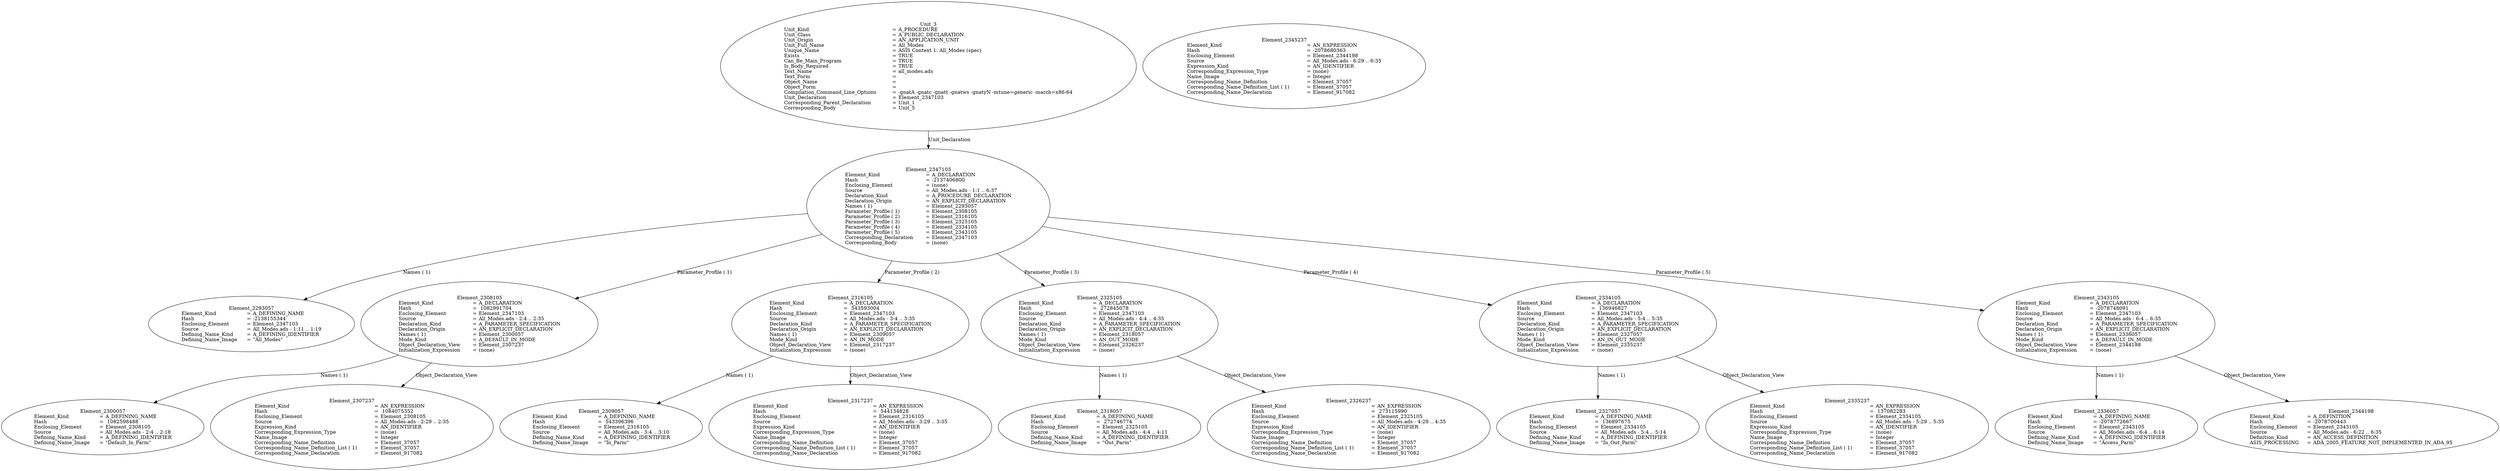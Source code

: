digraph "all_modes.adt" {
  Unit_3 -> Element_2347103
      [ label=Unit_Declaration ];
  Unit_3
      [ label=<<TABLE BORDER="0" CELLBORDER="0" CELLSPACING="0" CELLPADDING="0"> 
          <TR><TD COLSPAN="3">Unit_3</TD></TR>
          <TR><TD ALIGN="LEFT">Unit_Kind   </TD><TD> = </TD><TD ALIGN="LEFT">A_PROCEDURE</TD></TR>
          <TR><TD ALIGN="LEFT">Unit_Class   </TD><TD> = </TD><TD ALIGN="LEFT">A_PUBLIC_DECLARATION</TD></TR>
          <TR><TD ALIGN="LEFT">Unit_Origin   </TD><TD> = </TD><TD ALIGN="LEFT">AN_APPLICATION_UNIT</TD></TR>
          <TR><TD ALIGN="LEFT">Unit_Full_Name    </TD><TD> = </TD><TD ALIGN="LEFT">All_Modes</TD></TR>
          <TR><TD ALIGN="LEFT">Unique_Name   </TD><TD> = </TD><TD ALIGN="LEFT">ASIS Context 1: All_Modes (spec)</TD></TR>
          <TR><TD ALIGN="LEFT">Exists  </TD><TD> = </TD><TD ALIGN="LEFT">TRUE</TD></TR>
          <TR><TD ALIGN="LEFT">Can_Be_Main_Program     </TD><TD> = </TD><TD ALIGN="LEFT">TRUE</TD></TR>
          <TR><TD ALIGN="LEFT">Is_Body_Required     </TD><TD> = </TD><TD ALIGN="LEFT">TRUE</TD></TR>
          <TR><TD ALIGN="LEFT">Text_Name   </TD><TD> = </TD><TD ALIGN="LEFT">all_modes.ads</TD></TR>
          <TR><TD ALIGN="LEFT">Text_Form   </TD><TD> = </TD><TD ALIGN="LEFT"></TD></TR>
          <TR><TD ALIGN="LEFT">Object_Name   </TD><TD> = </TD><TD ALIGN="LEFT"></TD></TR>
          <TR><TD ALIGN="LEFT">Object_Form   </TD><TD> = </TD><TD ALIGN="LEFT"></TD></TR>
          <TR><TD ALIGN="LEFT">Compilation_Command_Line_Options         </TD><TD> = </TD><TD ALIGN="LEFT">-gnatA -gnatc -gnatt -gnatws -gnatyN -mtune=generic -march=x86-64</TD></TR>
          <TR><TD ALIGN="LEFT">Unit_Declaration     </TD><TD> = </TD><TD ALIGN="LEFT">Element_2347103</TD></TR>
          <TR><TD ALIGN="LEFT">Corresponding_Parent_Declaration         </TD><TD> = </TD><TD ALIGN="LEFT">Unit_1</TD></TR>
          <TR><TD ALIGN="LEFT">Corresponding_Body     </TD><TD> = </TD><TD ALIGN="LEFT">Unit_5</TD></TR>
          </TABLE>> ];
  Element_2347103 -> Element_2293057
      [ label="Names ( 1)" ];
  Element_2347103 -> Element_2308105
      [ label="Parameter_Profile ( 1)" ];
  Element_2347103 -> Element_2316105
      [ label="Parameter_Profile ( 2)" ];
  Element_2347103 -> Element_2325105
      [ label="Parameter_Profile ( 3)" ];
  Element_2347103 -> Element_2334105
      [ label="Parameter_Profile ( 4)" ];
  Element_2347103 -> Element_2343105
      [ label="Parameter_Profile ( 5)" ];
  Element_2347103
      [ label=<<TABLE BORDER="0" CELLBORDER="0" CELLSPACING="0" CELLPADDING="0"> 
          <TR><TD COLSPAN="3">Element_2347103</TD></TR>
          <TR><TD ALIGN="LEFT">Element_Kind    </TD><TD> = </TD><TD ALIGN="LEFT">A_DECLARATION</TD></TR>
          <TR><TD ALIGN="LEFT">Hash  </TD><TD> = </TD><TD ALIGN="LEFT">-2137406800</TD></TR>
          <TR><TD ALIGN="LEFT">Enclosing_Element     </TD><TD> = </TD><TD ALIGN="LEFT">(none)</TD></TR>
          <TR><TD ALIGN="LEFT">Source  </TD><TD> = </TD><TD ALIGN="LEFT">All_Modes.ads - 1:1 .. 6:37</TD></TR>
          <TR><TD ALIGN="LEFT">Declaration_Kind     </TD><TD> = </TD><TD ALIGN="LEFT">A_PROCEDURE_DECLARATION</TD></TR>
          <TR><TD ALIGN="LEFT">Declaration_Origin     </TD><TD> = </TD><TD ALIGN="LEFT">AN_EXPLICIT_DECLARATION</TD></TR>
          <TR><TD ALIGN="LEFT">Names ( 1)   </TD><TD> = </TD><TD ALIGN="LEFT">Element_2293057</TD></TR>
          <TR><TD ALIGN="LEFT">Parameter_Profile ( 1)      </TD><TD> = </TD><TD ALIGN="LEFT">Element_2308105</TD></TR>
          <TR><TD ALIGN="LEFT">Parameter_Profile ( 2)      </TD><TD> = </TD><TD ALIGN="LEFT">Element_2316105</TD></TR>
          <TR><TD ALIGN="LEFT">Parameter_Profile ( 3)      </TD><TD> = </TD><TD ALIGN="LEFT">Element_2325105</TD></TR>
          <TR><TD ALIGN="LEFT">Parameter_Profile ( 4)      </TD><TD> = </TD><TD ALIGN="LEFT">Element_2334105</TD></TR>
          <TR><TD ALIGN="LEFT">Parameter_Profile ( 5)      </TD><TD> = </TD><TD ALIGN="LEFT">Element_2343105</TD></TR>
          <TR><TD ALIGN="LEFT">Corresponding_Declaration       </TD><TD> = </TD><TD ALIGN="LEFT">Element_2347103</TD></TR>
          <TR><TD ALIGN="LEFT">Corresponding_Body     </TD><TD> = </TD><TD ALIGN="LEFT">(none)</TD></TR>
          </TABLE>> ];
  Element_2293057
      [ label=<<TABLE BORDER="0" CELLBORDER="0" CELLSPACING="0" CELLPADDING="0"> 
          <TR><TD COLSPAN="3">Element_2293057</TD></TR>
          <TR><TD ALIGN="LEFT">Element_Kind    </TD><TD> = </TD><TD ALIGN="LEFT">A_DEFINING_NAME</TD></TR>
          <TR><TD ALIGN="LEFT">Hash  </TD><TD> = </TD><TD ALIGN="LEFT">-2138155344</TD></TR>
          <TR><TD ALIGN="LEFT">Enclosing_Element     </TD><TD> = </TD><TD ALIGN="LEFT">Element_2347103</TD></TR>
          <TR><TD ALIGN="LEFT">Source  </TD><TD> = </TD><TD ALIGN="LEFT">All_Modes.ads - 1:11 .. 1:19</TD></TR>
          <TR><TD ALIGN="LEFT">Defining_Name_Kind     </TD><TD> = </TD><TD ALIGN="LEFT">A_DEFINING_IDENTIFIER</TD></TR>
          <TR><TD ALIGN="LEFT">Defining_Name_Image     </TD><TD> = </TD><TD ALIGN="LEFT">"All_Modes"</TD></TR>
          </TABLE>> ];
  Element_2308105 -> Element_2300057
      [ label="Names ( 1)" ];
  Element_2308105 -> Element_2307237
      [ label=Object_Declaration_View ];
  Element_2308105
      [ label=<<TABLE BORDER="0" CELLBORDER="0" CELLSPACING="0" CELLPADDING="0"> 
          <TR><TD COLSPAN="3">Element_2308105</TD></TR>
          <TR><TD ALIGN="LEFT">Element_Kind    </TD><TD> = </TD><TD ALIGN="LEFT">A_DECLARATION</TD></TR>
          <TR><TD ALIGN="LEFT">Hash  </TD><TD> = </TD><TD ALIGN="LEFT"> 1082991704</TD></TR>
          <TR><TD ALIGN="LEFT">Enclosing_Element     </TD><TD> = </TD><TD ALIGN="LEFT">Element_2347103</TD></TR>
          <TR><TD ALIGN="LEFT">Source  </TD><TD> = </TD><TD ALIGN="LEFT">All_Modes.ads - 2:4 .. 2:35</TD></TR>
          <TR><TD ALIGN="LEFT">Declaration_Kind     </TD><TD> = </TD><TD ALIGN="LEFT">A_PARAMETER_SPECIFICATION</TD></TR>
          <TR><TD ALIGN="LEFT">Declaration_Origin     </TD><TD> = </TD><TD ALIGN="LEFT">AN_EXPLICIT_DECLARATION</TD></TR>
          <TR><TD ALIGN="LEFT">Names ( 1)   </TD><TD> = </TD><TD ALIGN="LEFT">Element_2300057</TD></TR>
          <TR><TD ALIGN="LEFT">Mode_Kind   </TD><TD> = </TD><TD ALIGN="LEFT">A_DEFAULT_IN_MODE</TD></TR>
          <TR><TD ALIGN="LEFT">Object_Declaration_View      </TD><TD> = </TD><TD ALIGN="LEFT">Element_2307237</TD></TR>
          <TR><TD ALIGN="LEFT">Initialization_Expression       </TD><TD> = </TD><TD ALIGN="LEFT">(none)</TD></TR>
          </TABLE>> ];
  Element_2300057
      [ label=<<TABLE BORDER="0" CELLBORDER="0" CELLSPACING="0" CELLPADDING="0"> 
          <TR><TD COLSPAN="3">Element_2300057</TD></TR>
          <TR><TD ALIGN="LEFT">Element_Kind    </TD><TD> = </TD><TD ALIGN="LEFT">A_DEFINING_NAME</TD></TR>
          <TR><TD ALIGN="LEFT">Hash  </TD><TD> = </TD><TD ALIGN="LEFT"> 1082598488</TD></TR>
          <TR><TD ALIGN="LEFT">Enclosing_Element     </TD><TD> = </TD><TD ALIGN="LEFT">Element_2308105</TD></TR>
          <TR><TD ALIGN="LEFT">Source  </TD><TD> = </TD><TD ALIGN="LEFT">All_Modes.ads - 2:4 .. 2:18</TD></TR>
          <TR><TD ALIGN="LEFT">Defining_Name_Kind     </TD><TD> = </TD><TD ALIGN="LEFT">A_DEFINING_IDENTIFIER</TD></TR>
          <TR><TD ALIGN="LEFT">Defining_Name_Image     </TD><TD> = </TD><TD ALIGN="LEFT">"Default_In_Parm"</TD></TR>
          </TABLE>> ];
  Element_2307237
      [ label=<<TABLE BORDER="0" CELLBORDER="0" CELLSPACING="0" CELLPADDING="0"> 
          <TR><TD COLSPAN="3">Element_2307237</TD></TR>
          <TR><TD ALIGN="LEFT">Element_Kind    </TD><TD> = </TD><TD ALIGN="LEFT">AN_EXPRESSION</TD></TR>
          <TR><TD ALIGN="LEFT">Hash  </TD><TD> = </TD><TD ALIGN="LEFT"> 1084075352</TD></TR>
          <TR><TD ALIGN="LEFT">Enclosing_Element     </TD><TD> = </TD><TD ALIGN="LEFT">Element_2308105</TD></TR>
          <TR><TD ALIGN="LEFT">Source  </TD><TD> = </TD><TD ALIGN="LEFT">All_Modes.ads - 2:29 .. 2:35</TD></TR>
          <TR><TD ALIGN="LEFT">Expression_Kind    </TD><TD> = </TD><TD ALIGN="LEFT">AN_IDENTIFIER</TD></TR>
          <TR><TD ALIGN="LEFT">Corresponding_Expression_Type        </TD><TD> = </TD><TD ALIGN="LEFT">(none)</TD></TR>
          <TR><TD ALIGN="LEFT">Name_Image   </TD><TD> = </TD><TD ALIGN="LEFT">Integer</TD></TR>
          <TR><TD ALIGN="LEFT">Corresponding_Name_Definition        </TD><TD> = </TD><TD ALIGN="LEFT">Element_37057</TD></TR>
          <TR><TD ALIGN="LEFT">Corresponding_Name_Definition_List ( 1)          </TD><TD> = </TD><TD ALIGN="LEFT">Element_37057</TD></TR>
          <TR><TD ALIGN="LEFT">Corresponding_Name_Declaration        </TD><TD> = </TD><TD ALIGN="LEFT">Element_917082</TD></TR>
          </TABLE>> ];
  Element_2316105 -> Element_2309057
      [ label="Names ( 1)" ];
  Element_2316105 -> Element_2317237
      [ label=Object_Declaration_View ];
  Element_2316105
      [ label=<<TABLE BORDER="0" CELLBORDER="0" CELLSPACING="0" CELLPADDING="0"> 
          <TR><TD COLSPAN="3">Element_2316105</TD></TR>
          <TR><TD ALIGN="LEFT">Element_Kind    </TD><TD> = </TD><TD ALIGN="LEFT">A_DECLARATION</TD></TR>
          <TR><TD ALIGN="LEFT">Hash  </TD><TD> = </TD><TD ALIGN="LEFT"> 543593004</TD></TR>
          <TR><TD ALIGN="LEFT">Enclosing_Element     </TD><TD> = </TD><TD ALIGN="LEFT">Element_2347103</TD></TR>
          <TR><TD ALIGN="LEFT">Source  </TD><TD> = </TD><TD ALIGN="LEFT">All_Modes.ads - 3:4 .. 3:35</TD></TR>
          <TR><TD ALIGN="LEFT">Declaration_Kind     </TD><TD> = </TD><TD ALIGN="LEFT">A_PARAMETER_SPECIFICATION</TD></TR>
          <TR><TD ALIGN="LEFT">Declaration_Origin     </TD><TD> = </TD><TD ALIGN="LEFT">AN_EXPLICIT_DECLARATION</TD></TR>
          <TR><TD ALIGN="LEFT">Names ( 1)   </TD><TD> = </TD><TD ALIGN="LEFT">Element_2309057</TD></TR>
          <TR><TD ALIGN="LEFT">Mode_Kind   </TD><TD> = </TD><TD ALIGN="LEFT">AN_IN_MODE</TD></TR>
          <TR><TD ALIGN="LEFT">Object_Declaration_View      </TD><TD> = </TD><TD ALIGN="LEFT">Element_2317237</TD></TR>
          <TR><TD ALIGN="LEFT">Initialization_Expression       </TD><TD> = </TD><TD ALIGN="LEFT">(none)</TD></TR>
          </TABLE>> ];
  Element_2309057
      [ label=<<TABLE BORDER="0" CELLBORDER="0" CELLSPACING="0" CELLPADDING="0"> 
          <TR><TD COLSPAN="3">Element_2309057</TD></TR>
          <TR><TD ALIGN="LEFT">Element_Kind    </TD><TD> = </TD><TD ALIGN="LEFT">A_DEFINING_NAME</TD></TR>
          <TR><TD ALIGN="LEFT">Hash  </TD><TD> = </TD><TD ALIGN="LEFT"> 543396396</TD></TR>
          <TR><TD ALIGN="LEFT">Enclosing_Element     </TD><TD> = </TD><TD ALIGN="LEFT">Element_2316105</TD></TR>
          <TR><TD ALIGN="LEFT">Source  </TD><TD> = </TD><TD ALIGN="LEFT">All_Modes.ads - 3:4 .. 3:10</TD></TR>
          <TR><TD ALIGN="LEFT">Defining_Name_Kind     </TD><TD> = </TD><TD ALIGN="LEFT">A_DEFINING_IDENTIFIER</TD></TR>
          <TR><TD ALIGN="LEFT">Defining_Name_Image     </TD><TD> = </TD><TD ALIGN="LEFT">"In_Parm"</TD></TR>
          </TABLE>> ];
  Element_2317237
      [ label=<<TABLE BORDER="0" CELLBORDER="0" CELLSPACING="0" CELLPADDING="0"> 
          <TR><TD COLSPAN="3">Element_2317237</TD></TR>
          <TR><TD ALIGN="LEFT">Element_Kind    </TD><TD> = </TD><TD ALIGN="LEFT">AN_EXPRESSION</TD></TR>
          <TR><TD ALIGN="LEFT">Hash  </TD><TD> = </TD><TD ALIGN="LEFT"> 544134828</TD></TR>
          <TR><TD ALIGN="LEFT">Enclosing_Element     </TD><TD> = </TD><TD ALIGN="LEFT">Element_2316105</TD></TR>
          <TR><TD ALIGN="LEFT">Source  </TD><TD> = </TD><TD ALIGN="LEFT">All_Modes.ads - 3:29 .. 3:35</TD></TR>
          <TR><TD ALIGN="LEFT">Expression_Kind    </TD><TD> = </TD><TD ALIGN="LEFT">AN_IDENTIFIER</TD></TR>
          <TR><TD ALIGN="LEFT">Corresponding_Expression_Type        </TD><TD> = </TD><TD ALIGN="LEFT">(none)</TD></TR>
          <TR><TD ALIGN="LEFT">Name_Image   </TD><TD> = </TD><TD ALIGN="LEFT">Integer</TD></TR>
          <TR><TD ALIGN="LEFT">Corresponding_Name_Definition        </TD><TD> = </TD><TD ALIGN="LEFT">Element_37057</TD></TR>
          <TR><TD ALIGN="LEFT">Corresponding_Name_Definition_List ( 1)          </TD><TD> = </TD><TD ALIGN="LEFT">Element_37057</TD></TR>
          <TR><TD ALIGN="LEFT">Corresponding_Name_Declaration        </TD><TD> = </TD><TD ALIGN="LEFT">Element_917082</TD></TR>
          </TABLE>> ];
  Element_2325105 -> Element_2318057
      [ label="Names ( 1)" ];
  Element_2325105 -> Element_2326237
      [ label=Object_Declaration_View ];
  Element_2325105
      [ label=<<TABLE BORDER="0" CELLBORDER="0" CELLSPACING="0" CELLPADDING="0"> 
          <TR><TD COLSPAN="3">Element_2325105</TD></TR>
          <TR><TD ALIGN="LEFT">Element_Kind    </TD><TD> = </TD><TD ALIGN="LEFT">A_DECLARATION</TD></TR>
          <TR><TD ALIGN="LEFT">Hash  </TD><TD> = </TD><TD ALIGN="LEFT"> 272845078</TD></TR>
          <TR><TD ALIGN="LEFT">Enclosing_Element     </TD><TD> = </TD><TD ALIGN="LEFT">Element_2347103</TD></TR>
          <TR><TD ALIGN="LEFT">Source  </TD><TD> = </TD><TD ALIGN="LEFT">All_Modes.ads - 4:4 .. 4:35</TD></TR>
          <TR><TD ALIGN="LEFT">Declaration_Kind     </TD><TD> = </TD><TD ALIGN="LEFT">A_PARAMETER_SPECIFICATION</TD></TR>
          <TR><TD ALIGN="LEFT">Declaration_Origin     </TD><TD> = </TD><TD ALIGN="LEFT">AN_EXPLICIT_DECLARATION</TD></TR>
          <TR><TD ALIGN="LEFT">Names ( 1)   </TD><TD> = </TD><TD ALIGN="LEFT">Element_2318057</TD></TR>
          <TR><TD ALIGN="LEFT">Mode_Kind   </TD><TD> = </TD><TD ALIGN="LEFT">AN_OUT_MODE</TD></TR>
          <TR><TD ALIGN="LEFT">Object_Declaration_View      </TD><TD> = </TD><TD ALIGN="LEFT">Element_2326237</TD></TR>
          <TR><TD ALIGN="LEFT">Initialization_Expression       </TD><TD> = </TD><TD ALIGN="LEFT">(none)</TD></TR>
          </TABLE>> ];
  Element_2318057
      [ label=<<TABLE BORDER="0" CELLBORDER="0" CELLSPACING="0" CELLPADDING="0"> 
          <TR><TD COLSPAN="3">Element_2318057</TD></TR>
          <TR><TD ALIGN="LEFT">Element_Kind    </TD><TD> = </TD><TD ALIGN="LEFT">A_DEFINING_NAME</TD></TR>
          <TR><TD ALIGN="LEFT">Hash  </TD><TD> = </TD><TD ALIGN="LEFT"> 272746774</TD></TR>
          <TR><TD ALIGN="LEFT">Enclosing_Element     </TD><TD> = </TD><TD ALIGN="LEFT">Element_2325105</TD></TR>
          <TR><TD ALIGN="LEFT">Source  </TD><TD> = </TD><TD ALIGN="LEFT">All_Modes.ads - 4:4 .. 4:11</TD></TR>
          <TR><TD ALIGN="LEFT">Defining_Name_Kind     </TD><TD> = </TD><TD ALIGN="LEFT">A_DEFINING_IDENTIFIER</TD></TR>
          <TR><TD ALIGN="LEFT">Defining_Name_Image     </TD><TD> = </TD><TD ALIGN="LEFT">"Out_Parm"</TD></TR>
          </TABLE>> ];
  Element_2326237
      [ label=<<TABLE BORDER="0" CELLBORDER="0" CELLSPACING="0" CELLPADDING="0"> 
          <TR><TD COLSPAN="3">Element_2326237</TD></TR>
          <TR><TD ALIGN="LEFT">Element_Kind    </TD><TD> = </TD><TD ALIGN="LEFT">AN_EXPRESSION</TD></TR>
          <TR><TD ALIGN="LEFT">Hash  </TD><TD> = </TD><TD ALIGN="LEFT"> 273115990</TD></TR>
          <TR><TD ALIGN="LEFT">Enclosing_Element     </TD><TD> = </TD><TD ALIGN="LEFT">Element_2325105</TD></TR>
          <TR><TD ALIGN="LEFT">Source  </TD><TD> = </TD><TD ALIGN="LEFT">All_Modes.ads - 4:29 .. 4:35</TD></TR>
          <TR><TD ALIGN="LEFT">Expression_Kind    </TD><TD> = </TD><TD ALIGN="LEFT">AN_IDENTIFIER</TD></TR>
          <TR><TD ALIGN="LEFT">Corresponding_Expression_Type        </TD><TD> = </TD><TD ALIGN="LEFT">(none)</TD></TR>
          <TR><TD ALIGN="LEFT">Name_Image   </TD><TD> = </TD><TD ALIGN="LEFT">Integer</TD></TR>
          <TR><TD ALIGN="LEFT">Corresponding_Name_Definition        </TD><TD> = </TD><TD ALIGN="LEFT">Element_37057</TD></TR>
          <TR><TD ALIGN="LEFT">Corresponding_Name_Definition_List ( 1)          </TD><TD> = </TD><TD ALIGN="LEFT">Element_37057</TD></TR>
          <TR><TD ALIGN="LEFT">Corresponding_Name_Declaration        </TD><TD> = </TD><TD ALIGN="LEFT">Element_917082</TD></TR>
          </TABLE>> ];
  Element_2334105 -> Element_2327057
      [ label="Names ( 1)" ];
  Element_2334105 -> Element_2335237
      [ label=Object_Declaration_View ];
  Element_2334105
      [ label=<<TABLE BORDER="0" CELLBORDER="0" CELLSPACING="0" CELLPADDING="0"> 
          <TR><TD COLSPAN="3">Element_2334105</TD></TR>
          <TR><TD ALIGN="LEFT">Element_Kind    </TD><TD> = </TD><TD ALIGN="LEFT">A_DECLARATION</TD></TR>
          <TR><TD ALIGN="LEFT">Hash  </TD><TD> = </TD><TD ALIGN="LEFT"> 136946827</TD></TR>
          <TR><TD ALIGN="LEFT">Enclosing_Element     </TD><TD> = </TD><TD ALIGN="LEFT">Element_2347103</TD></TR>
          <TR><TD ALIGN="LEFT">Source  </TD><TD> = </TD><TD ALIGN="LEFT">All_Modes.ads - 5:4 .. 5:35</TD></TR>
          <TR><TD ALIGN="LEFT">Declaration_Kind     </TD><TD> = </TD><TD ALIGN="LEFT">A_PARAMETER_SPECIFICATION</TD></TR>
          <TR><TD ALIGN="LEFT">Declaration_Origin     </TD><TD> = </TD><TD ALIGN="LEFT">AN_EXPLICIT_DECLARATION</TD></TR>
          <TR><TD ALIGN="LEFT">Names ( 1)   </TD><TD> = </TD><TD ALIGN="LEFT">Element_2327057</TD></TR>
          <TR><TD ALIGN="LEFT">Mode_Kind   </TD><TD> = </TD><TD ALIGN="LEFT">AN_IN_OUT_MODE</TD></TR>
          <TR><TD ALIGN="LEFT">Object_Declaration_View      </TD><TD> = </TD><TD ALIGN="LEFT">Element_2335237</TD></TR>
          <TR><TD ALIGN="LEFT">Initialization_Expression       </TD><TD> = </TD><TD ALIGN="LEFT">(none)</TD></TR>
          </TABLE>> ];
  Element_2327057
      [ label=<<TABLE BORDER="0" CELLBORDER="0" CELLSPACING="0" CELLPADDING="0"> 
          <TR><TD COLSPAN="3">Element_2327057</TD></TR>
          <TR><TD ALIGN="LEFT">Element_Kind    </TD><TD> = </TD><TD ALIGN="LEFT">A_DEFINING_NAME</TD></TR>
          <TR><TD ALIGN="LEFT">Hash  </TD><TD> = </TD><TD ALIGN="LEFT"> 136897675</TD></TR>
          <TR><TD ALIGN="LEFT">Enclosing_Element     </TD><TD> = </TD><TD ALIGN="LEFT">Element_2334105</TD></TR>
          <TR><TD ALIGN="LEFT">Source  </TD><TD> = </TD><TD ALIGN="LEFT">All_Modes.ads - 5:4 .. 5:14</TD></TR>
          <TR><TD ALIGN="LEFT">Defining_Name_Kind     </TD><TD> = </TD><TD ALIGN="LEFT">A_DEFINING_IDENTIFIER</TD></TR>
          <TR><TD ALIGN="LEFT">Defining_Name_Image     </TD><TD> = </TD><TD ALIGN="LEFT">"In_Out_Parm"</TD></TR>
          </TABLE>> ];
  Element_2335237
      [ label=<<TABLE BORDER="0" CELLBORDER="0" CELLSPACING="0" CELLPADDING="0"> 
          <TR><TD COLSPAN="3">Element_2335237</TD></TR>
          <TR><TD ALIGN="LEFT">Element_Kind    </TD><TD> = </TD><TD ALIGN="LEFT">AN_EXPRESSION</TD></TR>
          <TR><TD ALIGN="LEFT">Hash  </TD><TD> = </TD><TD ALIGN="LEFT"> 137082283</TD></TR>
          <TR><TD ALIGN="LEFT">Enclosing_Element     </TD><TD> = </TD><TD ALIGN="LEFT">Element_2334105</TD></TR>
          <TR><TD ALIGN="LEFT">Source  </TD><TD> = </TD><TD ALIGN="LEFT">All_Modes.ads - 5:29 .. 5:35</TD></TR>
          <TR><TD ALIGN="LEFT">Expression_Kind    </TD><TD> = </TD><TD ALIGN="LEFT">AN_IDENTIFIER</TD></TR>
          <TR><TD ALIGN="LEFT">Corresponding_Expression_Type        </TD><TD> = </TD><TD ALIGN="LEFT">(none)</TD></TR>
          <TR><TD ALIGN="LEFT">Name_Image   </TD><TD> = </TD><TD ALIGN="LEFT">Integer</TD></TR>
          <TR><TD ALIGN="LEFT">Corresponding_Name_Definition        </TD><TD> = </TD><TD ALIGN="LEFT">Element_37057</TD></TR>
          <TR><TD ALIGN="LEFT">Corresponding_Name_Definition_List ( 1)          </TD><TD> = </TD><TD ALIGN="LEFT">Element_37057</TD></TR>
          <TR><TD ALIGN="LEFT">Corresponding_Name_Declaration        </TD><TD> = </TD><TD ALIGN="LEFT">Element_917082</TD></TR>
          </TABLE>> ];
  Element_2343105 -> Element_2336057
      [ label="Names ( 1)" ];
  Element_2343105 -> Element_2344198
      [ label=Object_Declaration_View ];
  Element_2343105
      [ label=<<TABLE BORDER="0" CELLBORDER="0" CELLSPACING="0" CELLPADDING="0"> 
          <TR><TD COLSPAN="3">Element_2343105</TD></TR>
          <TR><TD ALIGN="LEFT">Element_Kind    </TD><TD> = </TD><TD ALIGN="LEFT">A_DECLARATION</TD></TR>
          <TR><TD ALIGN="LEFT">Hash  </TD><TD> = </TD><TD ALIGN="LEFT">-2078748091</TD></TR>
          <TR><TD ALIGN="LEFT">Enclosing_Element     </TD><TD> = </TD><TD ALIGN="LEFT">Element_2347103</TD></TR>
          <TR><TD ALIGN="LEFT">Source  </TD><TD> = </TD><TD ALIGN="LEFT">All_Modes.ads - 6:4 .. 6:35</TD></TR>
          <TR><TD ALIGN="LEFT">Declaration_Kind     </TD><TD> = </TD><TD ALIGN="LEFT">A_PARAMETER_SPECIFICATION</TD></TR>
          <TR><TD ALIGN="LEFT">Declaration_Origin     </TD><TD> = </TD><TD ALIGN="LEFT">AN_EXPLICIT_DECLARATION</TD></TR>
          <TR><TD ALIGN="LEFT">Names ( 1)   </TD><TD> = </TD><TD ALIGN="LEFT">Element_2336057</TD></TR>
          <TR><TD ALIGN="LEFT">Mode_Kind   </TD><TD> = </TD><TD ALIGN="LEFT">A_DEFAULT_IN_MODE</TD></TR>
          <TR><TD ALIGN="LEFT">Object_Declaration_View      </TD><TD> = </TD><TD ALIGN="LEFT">Element_2344198</TD></TR>
          <TR><TD ALIGN="LEFT">Initialization_Expression       </TD><TD> = </TD><TD ALIGN="LEFT">(none)</TD></TR>
          </TABLE>> ];
  Element_2336057
      [ label=<<TABLE BORDER="0" CELLBORDER="0" CELLSPACING="0" CELLPADDING="0"> 
          <TR><TD COLSPAN="3">Element_2336057</TD></TR>
          <TR><TD ALIGN="LEFT">Element_Kind    </TD><TD> = </TD><TD ALIGN="LEFT">A_DEFINING_NAME</TD></TR>
          <TR><TD ALIGN="LEFT">Hash  </TD><TD> = </TD><TD ALIGN="LEFT">-2078772667</TD></TR>
          <TR><TD ALIGN="LEFT">Enclosing_Element     </TD><TD> = </TD><TD ALIGN="LEFT">Element_2343105</TD></TR>
          <TR><TD ALIGN="LEFT">Source  </TD><TD> = </TD><TD ALIGN="LEFT">All_Modes.ads - 6:4 .. 6:14</TD></TR>
          <TR><TD ALIGN="LEFT">Defining_Name_Kind     </TD><TD> = </TD><TD ALIGN="LEFT">A_DEFINING_IDENTIFIER</TD></TR>
          <TR><TD ALIGN="LEFT">Defining_Name_Image     </TD><TD> = </TD><TD ALIGN="LEFT">"Access_Parm"</TD></TR>
          </TABLE>> ];
  Element_2344198
      [ label=<<TABLE BORDER="0" CELLBORDER="0" CELLSPACING="0" CELLPADDING="0"> 
          <TR><TD COLSPAN="3">Element_2344198</TD></TR>
          <TR><TD ALIGN="LEFT">Element_Kind    </TD><TD> = </TD><TD ALIGN="LEFT">A_DEFINITION</TD></TR>
          <TR><TD ALIGN="LEFT">Hash  </TD><TD> = </TD><TD ALIGN="LEFT">-2078700443</TD></TR>
          <TR><TD ALIGN="LEFT">Enclosing_Element     </TD><TD> = </TD><TD ALIGN="LEFT">Element_2343105</TD></TR>
          <TR><TD ALIGN="LEFT">Source  </TD><TD> = </TD><TD ALIGN="LEFT">All_Modes.ads - 6:22 .. 6:35</TD></TR>
          <TR><TD ALIGN="LEFT">Definition_Kind    </TD><TD> = </TD><TD ALIGN="LEFT">AN_ACCESS_DEFINITION</TD></TR>
          <TR><TD ALIGN="LEFT">ASIS_PROCESSING    </TD><TD> = </TD><TD ALIGN="LEFT">ADA_2005_FEATURE_NOT_IMPLEMENTED_IN_ADA_95</TD></TR>
          </TABLE>> ];
  Element_2345237
      [ label=<<TABLE BORDER="0" CELLBORDER="0" CELLSPACING="0" CELLPADDING="0"> 
          <TR><TD COLSPAN="3">Element_2345237</TD></TR>
          <TR><TD ALIGN="LEFT">Element_Kind    </TD><TD> = </TD><TD ALIGN="LEFT">AN_EXPRESSION</TD></TR>
          <TR><TD ALIGN="LEFT">Hash  </TD><TD> = </TD><TD ALIGN="LEFT">-2078680363</TD></TR>
          <TR><TD ALIGN="LEFT">Enclosing_Element     </TD><TD> = </TD><TD ALIGN="LEFT">Element_2344198</TD></TR>
          <TR><TD ALIGN="LEFT">Source  </TD><TD> = </TD><TD ALIGN="LEFT">All_Modes.ads - 6:29 .. 6:35</TD></TR>
          <TR><TD ALIGN="LEFT">Expression_Kind    </TD><TD> = </TD><TD ALIGN="LEFT">AN_IDENTIFIER</TD></TR>
          <TR><TD ALIGN="LEFT">Corresponding_Expression_Type        </TD><TD> = </TD><TD ALIGN="LEFT">(none)</TD></TR>
          <TR><TD ALIGN="LEFT">Name_Image   </TD><TD> = </TD><TD ALIGN="LEFT">Integer</TD></TR>
          <TR><TD ALIGN="LEFT">Corresponding_Name_Definition        </TD><TD> = </TD><TD ALIGN="LEFT">Element_37057</TD></TR>
          <TR><TD ALIGN="LEFT">Corresponding_Name_Definition_List ( 1)          </TD><TD> = </TD><TD ALIGN="LEFT">Element_37057</TD></TR>
          <TR><TD ALIGN="LEFT">Corresponding_Name_Declaration        </TD><TD> = </TD><TD ALIGN="LEFT">Element_917082</TD></TR>
          </TABLE>> ]
}
